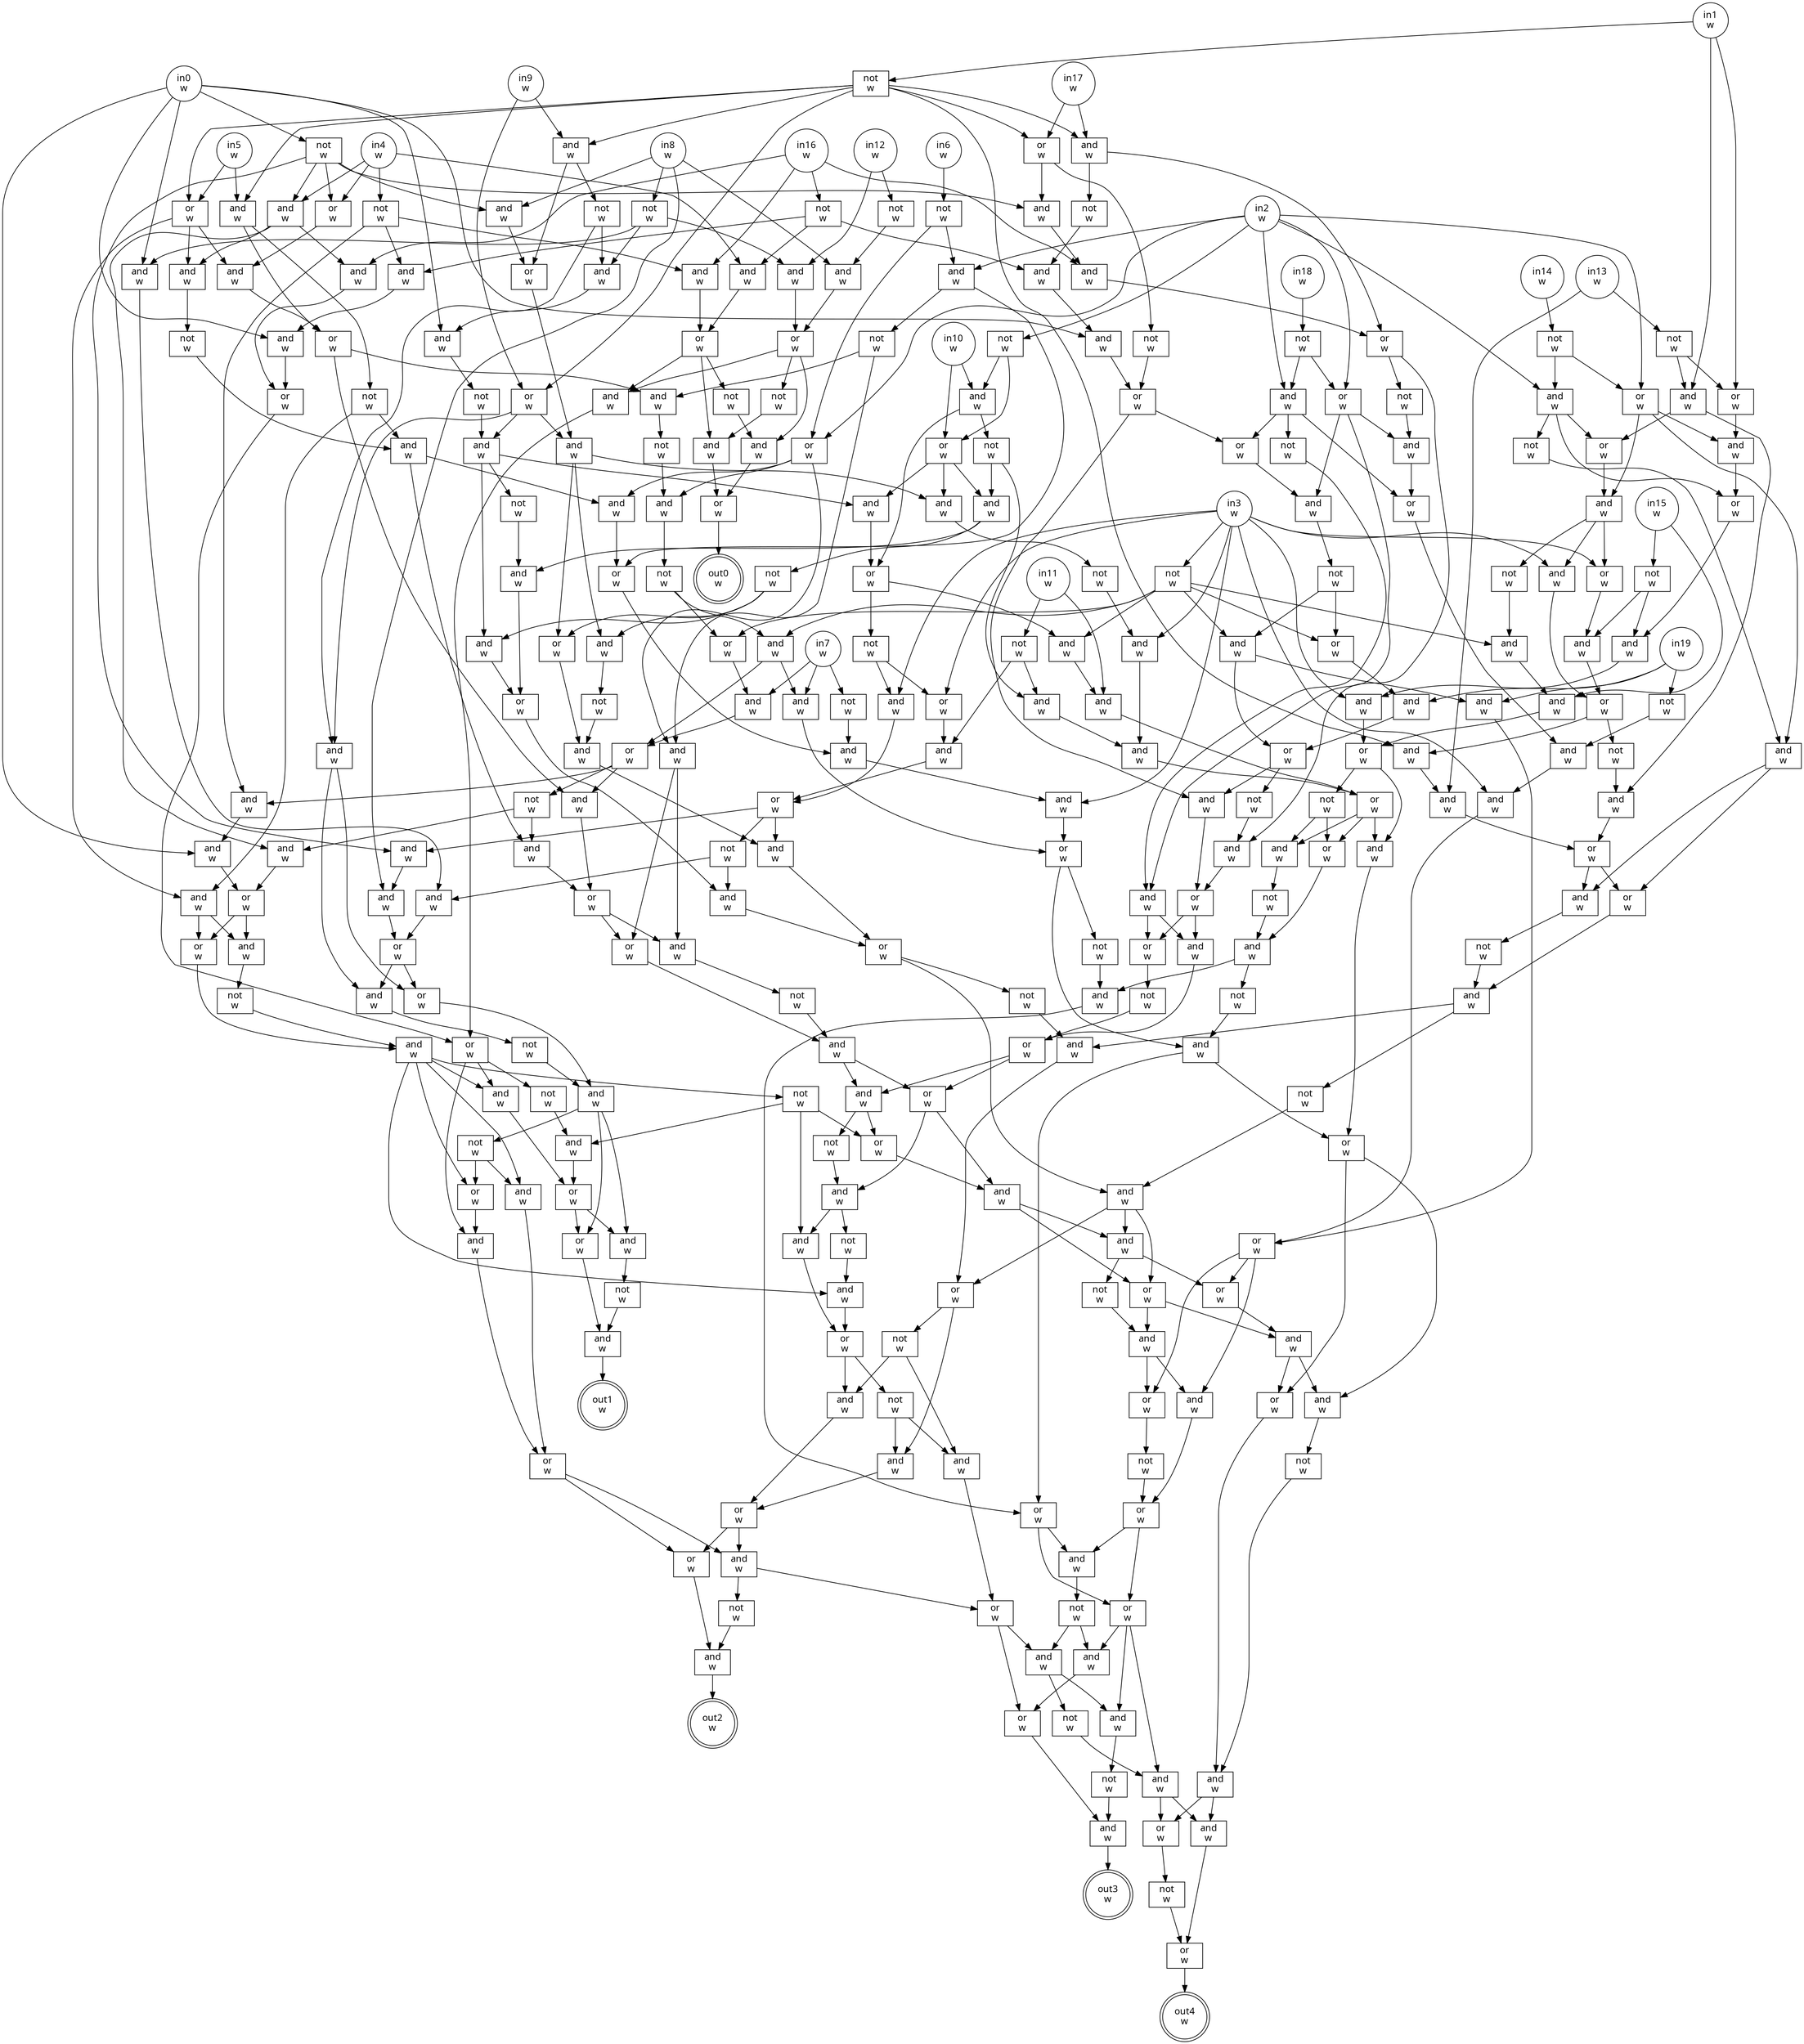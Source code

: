 digraph circuit{
	node [style = filled, fillcolor = white,shape=rect, fontname=geneva]
	g0 [label="in0\nw",shape=circle,fillcolor=white]
	g1 [label="in1\nw",shape=circle,fillcolor=white]
	g2 [label="in2\nw",shape=circle,fillcolor=white]
	g3 [label="in3\nw",shape=circle,fillcolor=white]
	g4 [label="in4\nw",shape=circle,fillcolor=white]
	g5 [label="in5\nw",shape=circle,fillcolor=white]
	g6 [label="in6\nw",shape=circle,fillcolor=white]
	g7 [label="in7\nw",shape=circle,fillcolor=white]
	g8 [label="in8\nw",shape=circle,fillcolor=white]
	g9 [label="in9\nw",shape=circle,fillcolor=white]
	g10 [label="in10\nw",shape=circle,fillcolor=white]
	g11 [label="in11\nw",shape=circle,fillcolor=white]
	g12 [label="in12\nw",shape=circle,fillcolor=white]
	g13 [label="in13\nw",shape=circle,fillcolor=white]
	g14 [label="in14\nw",shape=circle,fillcolor=white]
	g15 [label="in15\nw",shape=circle,fillcolor=white]
	g16 [label="in16\nw",shape=circle,fillcolor=white]
	g17 [label="in17\nw",shape=circle,fillcolor=white]
	g18 [label="in18\nw",shape=circle,fillcolor=white]
	g19 [label="in19\nw",shape=circle,fillcolor=white]
	g20 [label="not\nw",fillcolor=white]
	g21 [label="not\nw",fillcolor=white]
	g22 [label="not\nw",fillcolor=white]
	g23 [label="not\nw",fillcolor=white]
	g24 [label="not\nw",fillcolor=white]
	g25 [label="not\nw",fillcolor=white]
	g26 [label="not\nw",fillcolor=white]
	g27 [label="not\nw",fillcolor=white]
	g28 [label="and\nw",fillcolor=white]
	g29 [label="not\nw",fillcolor=white]
	g30 [label="and\nw",fillcolor=white]
	g31 [label="or\nw",fillcolor=white]
	g32 [label="not\nw",fillcolor=white]
	g33 [label="not\nw",fillcolor=white]
	g34 [label="not\nw",fillcolor=white]
	g35 [label="and\nw",fillcolor=white]
	g36 [label="not\nw",fillcolor=white]
	g37 [label="and\nw",fillcolor=white]
	g38 [label="or\nw",fillcolor=white]
	g39 [label="and\nw",fillcolor=white]
	g40 [label="and\nw",fillcolor=white]
	g41 [label="not\nw",fillcolor=white]
	g42 [label="and\nw",fillcolor=white]
	g43 [label="or\nw",fillcolor=white]
	g44 [label="and\nw",fillcolor=white]
	g45 [label="not\nw",fillcolor=white]
	g46 [label="and\nw",fillcolor=white]
	g47 [label="not\nw",fillcolor=white]
	g48 [label="or\nw",fillcolor=white]
	g49 [label="and\nw",fillcolor=white]
	g50 [label="or\nw",fillcolor=white]
	g51 [label="and\nw",fillcolor=white]
	g52 [label="not\nw",fillcolor=white]
	g53 [label="and\nw",fillcolor=white]
	g54 [label="and\nw",fillcolor=white]
	g55 [label="not\nw",fillcolor=white]
	g56 [label="or\nw",fillcolor=white]
	g57 [label="and\nw",fillcolor=white]
	g58 [label="not\nw",fillcolor=white]
	g59 [label="or\nw",fillcolor=white]
	g60 [label="and\nw",fillcolor=white]
	g61 [label="not\nw",fillcolor=white]
	g62 [label="and\nw",fillcolor=white]
	g63 [label="not\nw",fillcolor=white]
	g64 [label="and\nw",fillcolor=white]
	g65 [label="and\nw",fillcolor=white]
	g66 [label="or\nw",fillcolor=white]
	g67 [label="and\nw",fillcolor=white]
	g68 [label="or\nw",fillcolor=white]
	g69 [label="and\nw",fillcolor=white]
	g70 [label="and\nw",fillcolor=white]
	g71 [label="or\nw",fillcolor=white]
	g72 [label="not\nw",fillcolor=white]
	g73 [label="not\nw",fillcolor=white]
	g74 [label="and\nw",fillcolor=white]
	g75 [label="and\nw",fillcolor=white]
	g76 [label="and\nw",fillcolor=white]
	g77 [label="or\nw",fillcolor=white]
	g78 [label="and\nw",fillcolor=white]
	g79 [label="or\nw",fillcolor=white]
	g80 [label="and\nw",fillcolor=white]
	g81 [label="and\nw",fillcolor=white]
	g82 [label="or\nw",fillcolor=white]
	g83 [label="not\nw",fillcolor=white]
	g84 [label="not\nw",fillcolor=white]
	g85 [label="or\nw",fillcolor=white]
	g86 [label="and\nw",fillcolor=white]
	g87 [label="not\nw",fillcolor=white]
	g88 [label="and\nw",fillcolor=white]
	g89 [label="and\nw",fillcolor=white]
	g90 [label="or\nw",fillcolor=white]
	g91 [label="and\nw",fillcolor=white]
	g92 [label="not\nw",fillcolor=white]
	g93 [label="and\nw",fillcolor=white]
	g94 [label="and\nw",fillcolor=white]
	g95 [label="and\nw",fillcolor=white]
	g96 [label="or\nw",fillcolor=white]
	g97 [label="or\nw",fillcolor=white]
	g98 [label="and\nw",fillcolor=white]
	g99 [label="not\nw",fillcolor=white]
	g100 [label="and\nw",fillcolor=white]
	g101 [label="not\nw",fillcolor=white]
	g102 [label="and\nw",fillcolor=white]
	g103 [label="not\nw",fillcolor=white]
	g104 [label="and\nw",fillcolor=white]
	g105 [label="or\nw",fillcolor=white]
	g106 [label="not\nw",fillcolor=white]
	g107 [label="and\nw",fillcolor=white]
	g108 [label="and\nw",fillcolor=white]
	g109 [label="not\nw",fillcolor=white]
	g110 [label="and\nw",fillcolor=white]
	g111 [label="and\nw",fillcolor=white]
	g112 [label="or\nw",fillcolor=white]
	g113 [label="and\nw",fillcolor=white]
	g114 [label="and\nw",fillcolor=white]
	g115 [label="not\nw",fillcolor=white]
	g116 [label="or\nw",fillcolor=white]
	g117 [label="and\nw",fillcolor=white]
	g118 [label="and\nw",fillcolor=white]
	g119 [label="or\nw",fillcolor=white]
	g120 [label="not\nw",fillcolor=white]
	g121 [label="and\nw",fillcolor=white]
	g122 [label="and\nw",fillcolor=white]
	g123 [label="not\nw",fillcolor=white]
	g124 [label="and\nw",fillcolor=white]
	g125 [label="or\nw",fillcolor=white]
	g126 [label="and\nw",fillcolor=white]
	g127 [label="and\nw",fillcolor=white]
	g128 [label="and\nw",fillcolor=white]
	g129 [label="or\nw",fillcolor=white]
	g130 [label="or\nw",fillcolor=white]
	g131 [label="and\nw",fillcolor=white]
	g132 [label="not\nw",fillcolor=white]
	g133 [label="or\nw",fillcolor=white]
	g134 [label="and\nw",fillcolor=white]
	g135 [label="and\nw",fillcolor=white]
	g136 [label="or\nw",fillcolor=white]
	g137 [label="not\nw",fillcolor=white]
	g138 [label="and\nw",fillcolor=white]
	g139 [label="and\nw",fillcolor=white]
	g140 [label="not\nw",fillcolor=white]
	g141 [label="and\nw",fillcolor=white]
	g142 [label="and\nw",fillcolor=white]
	g143 [label="or\nw",fillcolor=white]
	g144 [label="or\nw",fillcolor=white]
	g145 [label="and\nw",fillcolor=white]
	g146 [label="not\nw",fillcolor=white]
	g147 [label="and\nw",fillcolor=white]
	g148 [label="not\nw",fillcolor=white]
	g149 [label="or\nw",fillcolor=white]
	g150 [label="and\nw",fillcolor=white]
	g151 [label="or\nw",fillcolor=white]
	g152 [label="and\nw",fillcolor=white]
	g153 [label="not\nw",fillcolor=white]
	g154 [label="and\nw",fillcolor=white]
	g155 [label="not\nw",fillcolor=white]
	g156 [label="or\nw",fillcolor=white]
	g157 [label="and\nw",fillcolor=white]
	g158 [label="and\nw",fillcolor=white]
	g159 [label="or\nw",fillcolor=white]
	g160 [label="and\nw",fillcolor=white]
	g161 [label="and\nw",fillcolor=white]
	g162 [label="not\nw",fillcolor=white]
	g163 [label="and\nw",fillcolor=white]
	g164 [label="and\nw",fillcolor=white]
	g165 [label="and\nw",fillcolor=white]
	g166 [label="and\nw",fillcolor=white]
	g167 [label="or\nw",fillcolor=white]
	g168 [label="and\nw",fillcolor=white]
	g169 [label="not\nw",fillcolor=white]
	g170 [label="or\nw",fillcolor=white]
	g171 [label="and\nw",fillcolor=white]
	g172 [label="or\nw",fillcolor=white]
	g173 [label="and\nw",fillcolor=white]
	g174 [label="not\nw",fillcolor=white]
	g175 [label="and\nw",fillcolor=white]
	g176 [label="or\nw",fillcolor=white]
	g177 [label="or\nw",fillcolor=white]
	g178 [label="and\nw",fillcolor=white]
	g179 [label="and\nw",fillcolor=white]
	g180 [label="or\nw",fillcolor=white]
	g181 [label="not\nw",fillcolor=white]
	g182 [label="and\nw",fillcolor=white]
	g183 [label="or\nw",fillcolor=white]
	g184 [label="and\nw",fillcolor=white]
	g185 [label="not\nw",fillcolor=white]
	g186 [label="or\nw",fillcolor=white]
	g187 [label="and\nw",fillcolor=white]
	g188 [label="and\nw",fillcolor=white]
	g189 [label="not\nw",fillcolor=white]
	g190 [label="and\nw",fillcolor=white]
	g191 [label="and\nw",fillcolor=white]
	g192 [label="or\nw",fillcolor=white]
	g193 [label="or\nw",fillcolor=white]
	g194 [label="and\nw",fillcolor=white]
	g195 [label="not\nw",fillcolor=white]
	g196 [label="and\nw",fillcolor=white]
	g197 [label="and\nw",fillcolor=white]
	g198 [label="or\nw",fillcolor=white]
	g199 [label="and\nw",fillcolor=white]
	g200 [label="and\nw",fillcolor=white]
	g201 [label="or\nw",fillcolor=white]
	g202 [label="not\nw",fillcolor=white]
	g203 [label="and\nw",fillcolor=white]
	g204 [label="or\nw",fillcolor=white]
	g205 [label="and\nw",fillcolor=white]
	g206 [label="or\nw",fillcolor=white]
	g207 [label="and\nw",fillcolor=white]
	g208 [label="not\nw",fillcolor=white]
	g209 [label="and\nw",fillcolor=white]
	g210 [label="and\nw",fillcolor=white]
	g211 [label="or\nw",fillcolor=white]
	g212 [label="and\nw",fillcolor=white]
	g213 [label="not\nw",fillcolor=white]
	g214 [label="and\nw",fillcolor=white]
	g215 [label="or\nw",fillcolor=white]
	g216 [label="not\nw",fillcolor=white]
	g217 [label="and\nw",fillcolor=white]
	g218 [label="not\nw",fillcolor=white]
	g219 [label="and\nw",fillcolor=white]
	g220 [label="and\nw",fillcolor=white]
	g221 [label="or\nw",fillcolor=white]
	g222 [label="or\nw",fillcolor=white]
	g223 [label="and\nw",fillcolor=white]
	g224 [label="not\nw",fillcolor=white]
	g225 [label="and\nw",fillcolor=white]
	g226 [label="and\nw",fillcolor=white]
	g227 [label="not\nw",fillcolor=white]
	g228 [label="and\nw",fillcolor=white]
	g229 [label="or\nw",fillcolor=white]
	g230 [label="and\nw",fillcolor=white]
	g231 [label="or\nw",fillcolor=white]
	g232 [label="and\nw",fillcolor=white]
	g233 [label="and\nw",fillcolor=white]
	g234 [label="or\nw",fillcolor=white]
	g235 [label="and\nw",fillcolor=white]
	g236 [label="or\nw",fillcolor=white]
	g237 [label="or\nw",fillcolor=white]
	g238 [label="not\nw",fillcolor=white]
	g239 [label="and\nw",fillcolor=white]
	g240 [label="or\nw",fillcolor=white]
	g241 [label="and\nw",fillcolor=white]
	g242 [label="or\nw",fillcolor=white]
	g243 [label="not\nw",fillcolor=white]
	g244 [label="or\nw",fillcolor=white]
	g245 [label="and\nw",fillcolor=white]
	g246 [label="and\nw",fillcolor=white]
	g247 [label="not\nw",fillcolor=white]
	g248 [label="and\nw",fillcolor=white]
	g249 [label="or\nw",fillcolor=white]
	g250 [label="and\nw",fillcolor=white]
	g251 [label="not\nw",fillcolor=white]
	g252 [label="and\nw",fillcolor=white]
	g253 [label="or\nw",fillcolor=white]
	g254 [label="and\nw",fillcolor=white]
	g255 [label="not\nw",fillcolor=white]
	g256 [label="or\nw",fillcolor=white]
	g257 [label="and\nw",fillcolor=white]
	g258 [label="and\nw",fillcolor=white]
	g259 [label="or\nw",fillcolor=white]
	g260 [label="and\nw",fillcolor=white]
	g261 [label="or\nw",fillcolor=white]
	g262 [label="and\nw",fillcolor=white]
	g263 [label="not\nw",fillcolor=white]
	g264 [label="and\nw",fillcolor=white]
	g265 [label="not\nw",fillcolor=white]
	g266 [label="and\nw",fillcolor=white]
	g267 [label="or\nw",fillcolor=white]
	g268 [label="and\nw",fillcolor=white]
	g269 [label="and\nw",fillcolor=white]
	g270 [label="or\nw",fillcolor=white]
	g271 [label="or\nw",fillcolor=white]
	g272 [label="not\nw",fillcolor=white]
	g273 [label="and\nw",fillcolor=white]
	g274 [label="or\nw",fillcolor=white]
	g275 [label="or\nw",fillcolor=white]
	g276 [label="and\nw",fillcolor=white]
	g277 [label="not\nw",fillcolor=white]
	g278 [label="and\nw",fillcolor=white]
	g279 [label="or\nw",fillcolor=white]
	g280 [label="and\nw",fillcolor=white]
	g281 [label="and\nw",fillcolor=white]
	g282 [label="not\nw",fillcolor=white]
	g283 [label="and\nw",fillcolor=white]
	g284 [label="not\nw",fillcolor=white]
	g285 [label="and\nw",fillcolor=white]
	g286 [label="or\nw",fillcolor=white]
	g287 [label="and\nw",fillcolor=white]
	g288 [label="and\nw",fillcolor=white]
	g289 [label="not\nw",fillcolor=white]
	g290 [label="or\nw",fillcolor=white]
	g291 [label="and\nw",fillcolor=white]
	g292 [label="and\nw",fillcolor=white]
	g293 [label="or\nw",fillcolor=white]
	g294 [label="not\nw",fillcolor=white]
	g295 [label="or\nw",fillcolor=white]
	g296 [label="out0\nw",shape=doublecircle,fillcolor=white]
	g297 [label="out1\nw",shape=doublecircle,fillcolor=white]
	g298 [label="out2\nw",shape=doublecircle,fillcolor=white]
	g299 [label="out3\nw",shape=doublecircle,fillcolor=white]
	g300 [label="out4\nw",shape=doublecircle,fillcolor=white]
	edge [fontname=Geneva,fontcolor=forestgreen]
	g0->g107
	g0->g108
	g0->g127
	g0->g128
	g0->g140
	g0->g161
	g1->g65
	g1->g77
	g1->g84
	g2->g46
	g2->g48
	g2->g50
	g2->g51
	g2->g54
	g2->g56
	g2->g58
	g3->g45
	g3->g68
	g3->g70
	g3->g81
	g3->g116
	g3->g118
	g3->g200
	g3->g219
	g3->g269
	g4->g35
	g4->g36
	g4->g149
	g4->g165
	g5->g90
	g5->g91
	g6->g34
	g7->g33
	g7->g157
	g7->g163
	g8->g28
	g8->g29
	g8->g142
	g8->g203
	g9->g85
	g9->g86
	g10->g59
	g10->g60
	g11->g27
	g11->g114
	g12->g26
	g12->g30
	g13->g25
	g13->g95
	g14->g24
	g15->g23
	g15->g75
	g16->g22
	g16->g37
	g16->g175
	g16->g233
	g17->g102
	g17->g105
	g18->g21
	g19->g20
	g19->g134
	g19->g138
	g20->g268
	g21->g54
	g21->g56
	g22->g35
	g22->g44
	g22->g104
	g23->g69
	g23->g80
	g24->g50
	g24->g51
	g25->g65
	g25->g77
	g26->g28
	g27->g64
	g27->g117
	g28->g31
	g29->g30
	g29->g88
	g29->g107
	g30->g31
	g31->g32
	g31->g40
	g31->g42
	g32->g39
	g33->g199
	g34->g46
	g34->g48
	g35->g38
	g36->g37
	g36->g44
	g36->g160
	g37->g38
	g38->g39
	g38->g40
	g38->g41
	g39->g43
	g40->g177
	g41->g42
	g42->g43
	g43->g296
	g44->g127
	g45->g74
	g45->g113
	g45->g133
	g45->g135
	g45->g156
	g45->g158
	g46->g47
	g46->g198
	g47->g49
	g47->g152
	g48->g49
	g48->g154
	g48->g197
	g49->g193
	g49->g194
	g50->g53
	g50->g67
	g50->g78
	g51->g52
	g51->g66
	g51->g79
	g52->g53
	g53->g97
	g53->g98
	g54->g55
	g54->g130
	g54->g267
	g55->g57
	g56->g57
	g56->g131
	g56->g266
	g57->g237
	g57->g239
	g58->g59
	g58->g60
	g59->g62
	g59->g111
	g59->g217
	g60->g61
	g60->g112
	g61->g62
	g61->g64
	g62->g63
	g62->g124
	g63->g122
	g63->g206
	g63->g207
	g64->g220
	g65->g66
	g65->g76
	g66->g67
	g67->g68
	g67->g70
	g67->g73
	g68->g69
	g69->g71
	g70->g71
	g71->g72
	g71->g94
	g72->g76
	g73->g74
	g74->g75
	g75->g82
	g76->g96
	g77->g78
	g78->g79
	g79->g80
	g80->g81
	g81->g82
	g82->g83
	g82->g230
	g83->g222
	g83->g223
	g84->g85
	g84->g86
	g84->g90
	g84->g91
	g84->g94
	g84->g102
	g84->g105
	g85->g89
	g85->g110
	g85->g205
	g86->g87
	g86->g204
	g87->g88
	g87->g89
	g88->g108
	g89->g144
	g89->g145
	g90->g93
	g90->g150
	g90->g188
	g91->g92
	g91->g151
	g92->g93
	g92->g190
	g93->g168
	g93->g170
	g94->g95
	g95->g96
	g96->g97
	g96->g98
	g97->g100
	g98->g99
	g99->g100
	g100->g101
	g100->g214
	g101->g212
	g102->g103
	g102->g234
	g103->g104
	g104->g128
	g105->g106
	g105->g232
	g106->g129
	g107->g121
	g108->g109
	g109->g110
	g110->g111
	g110->g122
	g110->g123
	g111->g112
	g112->g113
	g112->g115
	g113->g114
	g114->g221
	g115->g116
	g115->g118
	g116->g117
	g117->g119
	g118->g119
	g119->g120
	g119->g141
	g119->g210
	g120->g121
	g120->g126
	g121->g143
	g122->g125
	g123->g124
	g124->g125
	g125->g126
	g126->g211
	g127->g176
	g128->g129
	g129->g130
	g129->g139
	g130->g131
	g131->g132
	g132->g133
	g132->g135
	g133->g134
	g134->g136
	g135->g136
	g135->g138
	g136->g137
	g136->g139
	g137->g235
	g138->g270
	g139->g236
	g140->g141
	g140->g149
	g140->g165
	g140->g203
	g140->g232
	g141->g142
	g142->g143
	g143->g144
	g143->g145
	g144->g147
	g145->g146
	g146->g147
	g147->g148
	g147->g184
	g147->g186
	g148->g172
	g148->g173
	g149->g150
	g150->g151
	g151->g152
	g151->g164
	g152->g153
	g153->g154
	g154->g155
	g155->g156
	g155->g158
	g156->g157
	g157->g159
	g158->g159
	g158->g163
	g159->g160
	g159->g162
	g159->g164
	g160->g161
	g161->g167
	g162->g166
	g162->g191
	g163->g201
	g164->g192
	g165->g166
	g165->g175
	g165->g188
	g166->g167
	g167->g168
	g167->g170
	g168->g169
	g169->g171
	g170->g171
	g171->g172
	g171->g173
	g171->g174
	g171->g178
	g171->g248
	g172->g179
	g173->g180
	g174->g182
	g174->g242
	g174->g246
	g175->g176
	g176->g177
	g177->g178
	g177->g179
	g177->g181
	g178->g183
	g179->g180
	g180->g254
	g180->g256
	g181->g182
	g182->g183
	g183->g184
	g183->g186
	g184->g185
	g185->g187
	g186->g187
	g187->g297
	g188->g189
	g189->g190
	g190->g191
	g190->g197
	g191->g192
	g192->g193
	g192->g194
	g193->g196
	g194->g195
	g195->g196
	g196->g241
	g196->g244
	g197->g198
	g198->g199
	g199->g200
	g200->g201
	g201->g202
	g201->g228
	g202->g226
	g203->g204
	g204->g205
	g205->g206
	g205->g207
	g205->g217
	g206->g209
	g207->g208
	g208->g209
	g209->g210
	g210->g211
	g211->g212
	g211->g213
	g212->g215
	g212->g261
	g212->g262
	g213->g214
	g214->g215
	g215->g216
	g215->g252
	g216->g250
	g216->g258
	g217->g218
	g218->g219
	g219->g220
	g220->g221
	g221->g222
	g221->g223
	g221->g230
	g222->g225
	g223->g224
	g224->g225
	g225->g226
	g225->g227
	g226->g229
	g227->g228
	g228->g229
	g228->g231
	g229->g275
	g229->g276
	g230->g231
	g231->g288
	g231->g290
	g232->g233
	g233->g234
	g234->g235
	g234->g265
	g235->g236
	g236->g237
	g236->g239
	g237->g238
	g238->g240
	g239->g240
	g240->g241
	g240->g244
	g241->g242
	g241->g243
	g242->g260
	g243->g245
	g244->g245
	g244->g260
	g245->g246
	g245->g247
	g246->g249
	g247->g248
	g248->g249
	g249->g250
	g249->g251
	g250->g253
	g251->g252
	g251->g258
	g252->g253
	g253->g254
	g253->g256
	g254->g255
	g254->g259
	g255->g257
	g256->g257
	g257->g298
	g258->g259
	g259->g279
	g259->g280
	g260->g261
	g260->g262
	g261->g264
	g261->g287
	g262->g263
	g262->g286
	g263->g264
	g264->g271
	g264->g273
	g265->g266
	g266->g267
	g267->g268
	g268->g269
	g269->g270
	g270->g271
	g270->g273
	g270->g286
	g271->g272
	g272->g274
	g273->g274
	g274->g275
	g274->g276
	g275->g278
	g275->g281
	g275->g285
	g276->g277
	g277->g278
	g277->g280
	g278->g279
	g279->g283
	g280->g281
	g280->g284
	g281->g282
	g282->g283
	g283->g299
	g284->g285
	g285->g292
	g285->g293
	g286->g287
	g287->g288
	g287->g290
	g288->g289
	g289->g291
	g290->g291
	g291->g292
	g291->g293
	g292->g295
	g293->g294
	g294->g295
	g295->g300
}